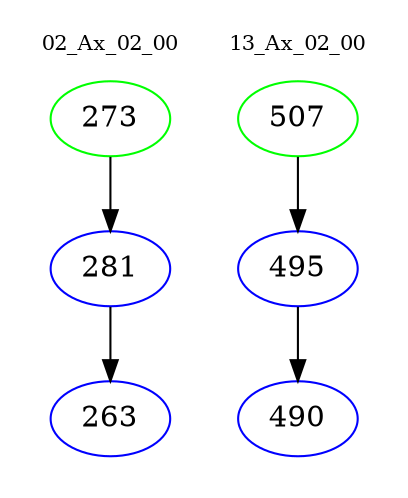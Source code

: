 digraph{
subgraph cluster_0 {
color = white
label = "02_Ax_02_00";
fontsize=10;
T0_273 [label="273", color="green"]
T0_273 -> T0_281 [color="black"]
T0_281 [label="281", color="blue"]
T0_281 -> T0_263 [color="black"]
T0_263 [label="263", color="blue"]
}
subgraph cluster_1 {
color = white
label = "13_Ax_02_00";
fontsize=10;
T1_507 [label="507", color="green"]
T1_507 -> T1_495 [color="black"]
T1_495 [label="495", color="blue"]
T1_495 -> T1_490 [color="black"]
T1_490 [label="490", color="blue"]
}
}
